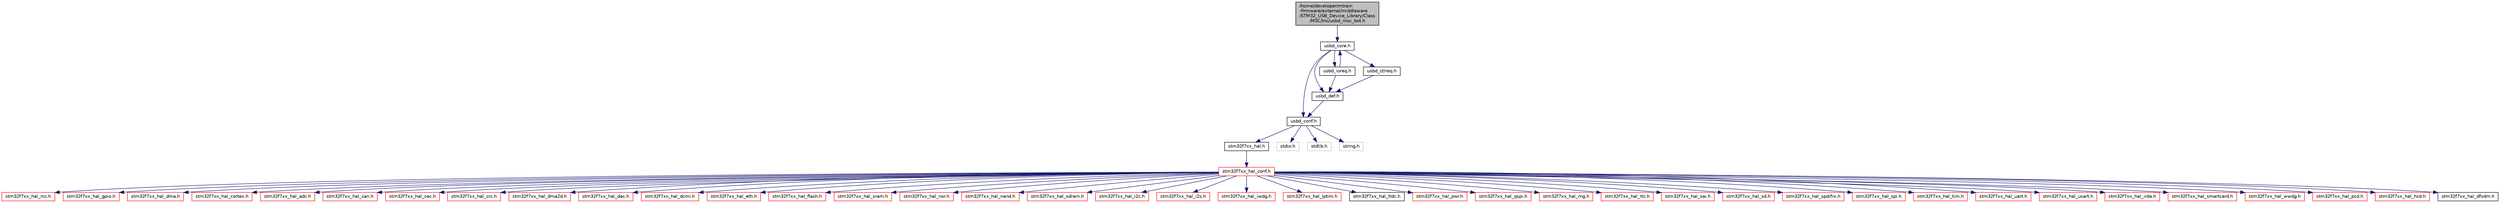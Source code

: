 digraph "/home/developer/mtrain-firmware/external/middleware/STM32_USB_Device_Library/Class/MSC/Inc/usbd_msc_bot.h"
{
  edge [fontname="Helvetica",fontsize="10",labelfontname="Helvetica",labelfontsize="10"];
  node [fontname="Helvetica",fontsize="10",shape=record];
  Node0 [label="/home/developer/mtrain\l-firmware/external/middleware\l/STM32_USB_Device_Library/Class\l/MSC/Inc/usbd_msc_bot.h",height=0.2,width=0.4,color="black", fillcolor="grey75", style="filled", fontcolor="black"];
  Node0 -> Node1 [color="midnightblue",fontsize="10",style="solid",fontname="Helvetica"];
  Node1 [label="usbd_core.h",height=0.2,width=0.4,color="black", fillcolor="white", style="filled",URL="$usbd__core_8h.html",tooltip="Header file for usbd_core.c file. "];
  Node1 -> Node2 [color="midnightblue",fontsize="10",style="solid",fontname="Helvetica"];
  Node2 [label="usbd_conf.h",height=0.2,width=0.4,color="black", fillcolor="white", style="filled",URL="$usbd__conf_8h.html"];
  Node2 -> Node3 [color="midnightblue",fontsize="10",style="solid",fontname="Helvetica"];
  Node3 [label="stm32f7xx_hal.h",height=0.2,width=0.4,color="black", fillcolor="white", style="filled",URL="$stm32f7xx__hal_8h.html",tooltip="This file contains all the functions prototypes for the HAL module driver. "];
  Node3 -> Node4 [color="midnightblue",fontsize="10",style="solid",fontname="Helvetica"];
  Node4 [label="stm32f7xx_hal_conf.h",height=0.2,width=0.4,color="red", fillcolor="white", style="filled",URL="$stm32f7xx__hal__conf_8h.html",tooltip="HAL configuration file. "];
  Node4 -> Node5 [color="midnightblue",fontsize="10",style="solid",fontname="Helvetica"];
  Node5 [label="stm32f7xx_hal_rcc.h",height=0.2,width=0.4,color="red", fillcolor="white", style="filled",URL="$stm32f7xx__hal__rcc_8h.html",tooltip="Header file of RCC HAL module. "];
  Node4 -> Node11 [color="midnightblue",fontsize="10",style="solid",fontname="Helvetica"];
  Node11 [label="stm32f7xx_hal_gpio.h",height=0.2,width=0.4,color="red", fillcolor="white", style="filled",URL="$stm32f7xx__hal__gpio_8h.html",tooltip="Header file of GPIO HAL module. "];
  Node4 -> Node13 [color="midnightblue",fontsize="10",style="solid",fontname="Helvetica"];
  Node13 [label="stm32f7xx_hal_dma.h",height=0.2,width=0.4,color="red", fillcolor="white", style="filled",URL="$stm32f7xx__hal__dma_8h.html",tooltip="Header file of DMA HAL module. "];
  Node4 -> Node15 [color="midnightblue",fontsize="10",style="solid",fontname="Helvetica"];
  Node15 [label="stm32f7xx_hal_cortex.h",height=0.2,width=0.4,color="red", fillcolor="white", style="filled",URL="$stm32f7xx__hal__cortex_8h.html",tooltip="Header file of CORTEX HAL module. "];
  Node4 -> Node16 [color="midnightblue",fontsize="10",style="solid",fontname="Helvetica"];
  Node16 [label="stm32f7xx_hal_adc.h",height=0.2,width=0.4,color="red", fillcolor="white", style="filled",URL="$stm32f7xx__hal__adc_8h.html",tooltip="Header file of ADC HAL extension module. "];
  Node4 -> Node18 [color="midnightblue",fontsize="10",style="solid",fontname="Helvetica"];
  Node18 [label="stm32f7xx_hal_can.h",height=0.2,width=0.4,color="red", fillcolor="white", style="filled",URL="$stm32f7xx__hal__can_8h.html",tooltip="Header file of CAN HAL module. "];
  Node4 -> Node19 [color="midnightblue",fontsize="10",style="solid",fontname="Helvetica"];
  Node19 [label="stm32f7xx_hal_cec.h",height=0.2,width=0.4,color="red", fillcolor="white", style="filled",URL="$stm32f7xx__hal__cec_8h.html",tooltip="Header file of CEC HAL module. "];
  Node4 -> Node20 [color="midnightblue",fontsize="10",style="solid",fontname="Helvetica"];
  Node20 [label="stm32f7xx_hal_crc.h",height=0.2,width=0.4,color="red", fillcolor="white", style="filled",URL="$stm32f7xx__hal__crc_8h.html",tooltip="Header file of CRC HAL module. "];
  Node4 -> Node22 [color="midnightblue",fontsize="10",style="solid",fontname="Helvetica"];
  Node22 [label="stm32f7xx_hal_dma2d.h",height=0.2,width=0.4,color="red", fillcolor="white", style="filled",URL="$stm32f7xx__hal__dma2d_8h.html",tooltip="Header file of DMA2D HAL module. "];
  Node4 -> Node23 [color="midnightblue",fontsize="10",style="solid",fontname="Helvetica"];
  Node23 [label="stm32f7xx_hal_dac.h",height=0.2,width=0.4,color="red", fillcolor="white", style="filled",URL="$stm32f7xx__hal__dac_8h.html",tooltip="Header file of DAC HAL module. "];
  Node4 -> Node25 [color="midnightblue",fontsize="10",style="solid",fontname="Helvetica"];
  Node25 [label="stm32f7xx_hal_dcmi.h",height=0.2,width=0.4,color="red", fillcolor="white", style="filled",URL="$stm32f7xx__hal__dcmi_8h.html",tooltip="Header file of DCMI HAL module. "];
  Node4 -> Node26 [color="midnightblue",fontsize="10",style="solid",fontname="Helvetica"];
  Node26 [label="stm32f7xx_hal_eth.h",height=0.2,width=0.4,color="red", fillcolor="white", style="filled",URL="$stm32f7xx__hal__eth_8h.html",tooltip="Header file of ETH HAL module. "];
  Node4 -> Node27 [color="midnightblue",fontsize="10",style="solid",fontname="Helvetica"];
  Node27 [label="stm32f7xx_hal_flash.h",height=0.2,width=0.4,color="red", fillcolor="white", style="filled",URL="$stm32f7xx__hal__flash_8h.html",tooltip="Header file of FLASH HAL module. "];
  Node4 -> Node29 [color="midnightblue",fontsize="10",style="solid",fontname="Helvetica"];
  Node29 [label="stm32f7xx_hal_sram.h",height=0.2,width=0.4,color="red", fillcolor="white", style="filled",URL="$stm32f7xx__hal__sram_8h.html",tooltip="Header file of SRAM HAL module. "];
  Node4 -> Node31 [color="midnightblue",fontsize="10",style="solid",fontname="Helvetica"];
  Node31 [label="stm32f7xx_hal_nor.h",height=0.2,width=0.4,color="red", fillcolor="white", style="filled",URL="$stm32f7xx__hal__nor_8h.html",tooltip="Header file of NOR HAL module. "];
  Node4 -> Node32 [color="midnightblue",fontsize="10",style="solid",fontname="Helvetica"];
  Node32 [label="stm32f7xx_hal_nand.h",height=0.2,width=0.4,color="red", fillcolor="white", style="filled",URL="$stm32f7xx__hal__nand_8h.html",tooltip="Header file of NAND HAL module. "];
  Node4 -> Node33 [color="midnightblue",fontsize="10",style="solid",fontname="Helvetica"];
  Node33 [label="stm32f7xx_hal_sdram.h",height=0.2,width=0.4,color="red", fillcolor="white", style="filled",URL="$stm32f7xx__hal__sdram_8h.html",tooltip="Header file of SDRAM HAL module. "];
  Node4 -> Node34 [color="midnightblue",fontsize="10",style="solid",fontname="Helvetica"];
  Node34 [label="stm32f7xx_hal_i2c.h",height=0.2,width=0.4,color="red", fillcolor="white", style="filled",URL="$stm32f7xx__hal__i2c_8h.html",tooltip="Header file of I2C HAL module. "];
  Node4 -> Node36 [color="midnightblue",fontsize="10",style="solid",fontname="Helvetica"];
  Node36 [label="stm32f7xx_hal_i2s.h",height=0.2,width=0.4,color="red", fillcolor="white", style="filled",URL="$stm32f7xx__hal__i2s_8h.html",tooltip="Header file of I2S HAL module. "];
  Node4 -> Node37 [color="midnightblue",fontsize="10",style="solid",fontname="Helvetica"];
  Node37 [label="stm32f7xx_hal_iwdg.h",height=0.2,width=0.4,color="red", fillcolor="white", style="filled",URL="$stm32f7xx__hal__iwdg_8h.html",tooltip="Header file of IWDG HAL module. "];
  Node4 -> Node38 [color="midnightblue",fontsize="10",style="solid",fontname="Helvetica"];
  Node38 [label="stm32f7xx_hal_lptim.h",height=0.2,width=0.4,color="red", fillcolor="white", style="filled",URL="$stm32f7xx__hal__lptim_8h.html",tooltip="Header file of LPTIM HAL module. "];
  Node4 -> Node39 [color="midnightblue",fontsize="10",style="solid",fontname="Helvetica"];
  Node39 [label="stm32f7xx_hal_ltdc.h",height=0.2,width=0.4,color="black", fillcolor="white", style="filled",URL="$stm32f7xx__hal__ltdc_8h.html",tooltip="Header file of LTDC HAL module. "];
  Node4 -> Node40 [color="midnightblue",fontsize="10",style="solid",fontname="Helvetica"];
  Node40 [label="stm32f7xx_hal_pwr.h",height=0.2,width=0.4,color="red", fillcolor="white", style="filled",URL="$stm32f7xx__hal__pwr_8h.html",tooltip="Header file of PWR HAL module. "];
  Node4 -> Node42 [color="midnightblue",fontsize="10",style="solid",fontname="Helvetica"];
  Node42 [label="stm32f7xx_hal_qspi.h",height=0.2,width=0.4,color="red", fillcolor="white", style="filled",URL="$stm32f7xx__hal__qspi_8h.html",tooltip="Header file of QSPI HAL module. "];
  Node4 -> Node43 [color="midnightblue",fontsize="10",style="solid",fontname="Helvetica"];
  Node43 [label="stm32f7xx_hal_rng.h",height=0.2,width=0.4,color="red", fillcolor="white", style="filled",URL="$stm32f7xx__hal__rng_8h.html",tooltip="Header file of RNG HAL module. "];
  Node4 -> Node44 [color="midnightblue",fontsize="10",style="solid",fontname="Helvetica"];
  Node44 [label="stm32f7xx_hal_rtc.h",height=0.2,width=0.4,color="red", fillcolor="white", style="filled",URL="$stm32f7xx__hal__rtc_8h.html",tooltip="Header file of RTC HAL module. "];
  Node4 -> Node46 [color="midnightblue",fontsize="10",style="solid",fontname="Helvetica"];
  Node46 [label="stm32f7xx_hal_sai.h",height=0.2,width=0.4,color="red", fillcolor="white", style="filled",URL="$stm32f7xx__hal__sai_8h.html",tooltip="Header file of SAI HAL module. "];
  Node4 -> Node47 [color="midnightblue",fontsize="10",style="solid",fontname="Helvetica"];
  Node47 [label="stm32f7xx_hal_sd.h",height=0.2,width=0.4,color="red", fillcolor="white", style="filled",URL="$stm32f7xx__hal__sd_8h.html",tooltip="Header file of SD HAL module. "];
  Node4 -> Node49 [color="midnightblue",fontsize="10",style="solid",fontname="Helvetica"];
  Node49 [label="stm32f7xx_hal_spdifrx.h",height=0.2,width=0.4,color="red", fillcolor="white", style="filled",URL="$stm32f7xx__hal__spdifrx_8h.html",tooltip="Header file of SPDIFRX HAL module. "];
  Node4 -> Node50 [color="midnightblue",fontsize="10",style="solid",fontname="Helvetica"];
  Node50 [label="stm32f7xx_hal_spi.h",height=0.2,width=0.4,color="red", fillcolor="white", style="filled",URL="$stm32f7xx__hal__spi_8h.html",tooltip="Header file of SPI HAL module. "];
  Node4 -> Node51 [color="midnightblue",fontsize="10",style="solid",fontname="Helvetica"];
  Node51 [label="stm32f7xx_hal_tim.h",height=0.2,width=0.4,color="red", fillcolor="white", style="filled",URL="$stm32f7xx__hal__tim_8h.html",tooltip="Header file of TIM HAL module. "];
  Node4 -> Node53 [color="midnightblue",fontsize="10",style="solid",fontname="Helvetica"];
  Node53 [label="stm32f7xx_hal_uart.h",height=0.2,width=0.4,color="red", fillcolor="white", style="filled",URL="$stm32f7xx__hal__uart_8h.html",tooltip="Header file of UART HAL module. "];
  Node4 -> Node55 [color="midnightblue",fontsize="10",style="solid",fontname="Helvetica"];
  Node55 [label="stm32f7xx_hal_usart.h",height=0.2,width=0.4,color="red", fillcolor="white", style="filled",URL="$stm32f7xx__hal__usart_8h.html",tooltip="Header file of USART HAL module. "];
  Node4 -> Node57 [color="midnightblue",fontsize="10",style="solid",fontname="Helvetica"];
  Node57 [label="stm32f7xx_hal_irda.h",height=0.2,width=0.4,color="red", fillcolor="white", style="filled",URL="$stm32f7xx__hal__irda_8h.html",tooltip="Header file of IRDA HAL module. "];
  Node4 -> Node59 [color="midnightblue",fontsize="10",style="solid",fontname="Helvetica"];
  Node59 [label="stm32f7xx_hal_smartcard.h",height=0.2,width=0.4,color="red", fillcolor="white", style="filled",URL="$stm32f7xx__hal__smartcard_8h.html",tooltip="Header file of SMARTCARD HAL module. "];
  Node4 -> Node61 [color="midnightblue",fontsize="10",style="solid",fontname="Helvetica"];
  Node61 [label="stm32f7xx_hal_wwdg.h",height=0.2,width=0.4,color="red", fillcolor="white", style="filled",URL="$stm32f7xx__hal__wwdg_8h.html",tooltip="Header file of WWDG HAL module. "];
  Node4 -> Node62 [color="midnightblue",fontsize="10",style="solid",fontname="Helvetica"];
  Node62 [label="stm32f7xx_hal_pcd.h",height=0.2,width=0.4,color="red", fillcolor="white", style="filled",URL="$stm32f7xx__hal__pcd_8h.html",tooltip="Header file of PCD HAL module. "];
  Node4 -> Node65 [color="midnightblue",fontsize="10",style="solid",fontname="Helvetica"];
  Node65 [label="stm32f7xx_hal_hcd.h",height=0.2,width=0.4,color="red", fillcolor="white", style="filled",URL="$stm32f7xx__hal__hcd_8h.html",tooltip="Header file of HCD HAL module. "];
  Node4 -> Node66 [color="midnightblue",fontsize="10",style="solid",fontname="Helvetica"];
  Node66 [label="stm32f7xx_hal_dfsdm.h",height=0.2,width=0.4,color="black", fillcolor="white", style="filled",URL="$stm32f7xx__hal__dfsdm_8h.html",tooltip="Header file of DFSDM HAL module. "];
  Node2 -> Node9 [color="midnightblue",fontsize="10",style="solid",fontname="Helvetica"];
  Node9 [label="stdio.h",height=0.2,width=0.4,color="grey75", fillcolor="white", style="filled"];
  Node2 -> Node70 [color="midnightblue",fontsize="10",style="solid",fontname="Helvetica"];
  Node70 [label="stdlib.h",height=0.2,width=0.4,color="grey75", fillcolor="white", style="filled"];
  Node2 -> Node71 [color="midnightblue",fontsize="10",style="solid",fontname="Helvetica"];
  Node71 [label="string.h",height=0.2,width=0.4,color="grey75", fillcolor="white", style="filled"];
  Node1 -> Node72 [color="midnightblue",fontsize="10",style="solid",fontname="Helvetica"];
  Node72 [label="usbd_def.h",height=0.2,width=0.4,color="black", fillcolor="white", style="filled",URL="$usbd__def_8h.html",tooltip="General defines for the usb device library. "];
  Node72 -> Node2 [color="midnightblue",fontsize="10",style="solid",fontname="Helvetica"];
  Node1 -> Node73 [color="midnightblue",fontsize="10",style="solid",fontname="Helvetica"];
  Node73 [label="usbd_ioreq.h",height=0.2,width=0.4,color="black", fillcolor="white", style="filled",URL="$usbd__ioreq_8h.html",tooltip="Header file for the usbd_ioreq.c file. "];
  Node73 -> Node72 [color="midnightblue",fontsize="10",style="solid",fontname="Helvetica"];
  Node73 -> Node1 [color="midnightblue",fontsize="10",style="solid",fontname="Helvetica"];
  Node1 -> Node74 [color="midnightblue",fontsize="10",style="solid",fontname="Helvetica"];
  Node74 [label="usbd_ctlreq.h",height=0.2,width=0.4,color="black", fillcolor="white", style="filled",URL="$usbd__ctlreq_8h.html"];
  Node74 -> Node72 [color="midnightblue",fontsize="10",style="solid",fontname="Helvetica"];
}
